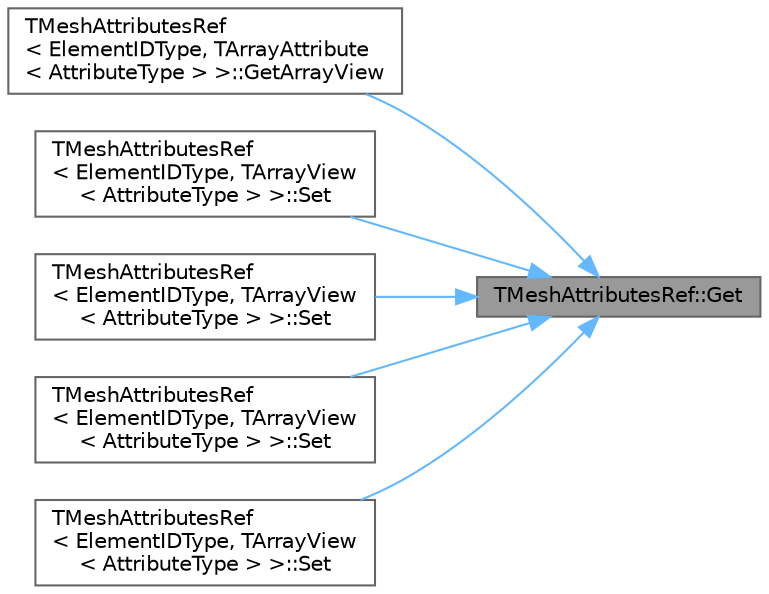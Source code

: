 digraph "TMeshAttributesRef::Get"
{
 // INTERACTIVE_SVG=YES
 // LATEX_PDF_SIZE
  bgcolor="transparent";
  edge [fontname=Helvetica,fontsize=10,labelfontname=Helvetica,labelfontsize=10];
  node [fontname=Helvetica,fontsize=10,shape=box,height=0.2,width=0.4];
  rankdir="RL";
  Node1 [id="Node000001",label="TMeshAttributesRef::Get",height=0.2,width=0.4,color="gray40", fillcolor="grey60", style="filled", fontcolor="black",tooltip="Get the element with the given ID and channel."];
  Node1 -> Node2 [id="edge1_Node000001_Node000002",dir="back",color="steelblue1",style="solid",tooltip=" "];
  Node2 [id="Node000002",label="TMeshAttributesRef\l\< ElementIDType, TArrayAttribute\l\< AttributeType \> \>::GetArrayView",height=0.2,width=0.4,color="grey40", fillcolor="white", style="filled",URL="$d9/d70/classTMeshAttributesRef_3_01ElementIDType_00_01TArrayAttribute_3_01AttributeType_01_4_01_4.html#ac27f594b52efb68e4d78d15f60d073d2",tooltip=" "];
  Node1 -> Node3 [id="edge2_Node000001_Node000003",dir="back",color="steelblue1",style="solid",tooltip=" "];
  Node3 [id="Node000003",label="TMeshAttributesRef\l\< ElementIDType, TArrayView\l\< AttributeType \> \>::Set",height=0.2,width=0.4,color="grey40", fillcolor="white", style="filled",URL="$de/d89/classTMeshAttributesRef_3_01ElementIDType_00_01TArrayView_3_01AttributeType_01_4_01_4.html#a1d536d739b680b12b1a1dad3b5ebb88f",tooltip="Set the element with the given ID and channel to the provided value."];
  Node1 -> Node4 [id="edge3_Node000001_Node000004",dir="back",color="steelblue1",style="solid",tooltip=" "];
  Node4 [id="Node000004",label="TMeshAttributesRef\l\< ElementIDType, TArrayView\l\< AttributeType \> \>::Set",height=0.2,width=0.4,color="grey40", fillcolor="white", style="filled",URL="$de/d89/classTMeshAttributesRef_3_01ElementIDType_00_01TArrayView_3_01AttributeType_01_4_01_4.html#a4c82acd375041445d176de61be452069",tooltip="Set the element with the given ID and index 0 to the provided value."];
  Node1 -> Node5 [id="edge4_Node000001_Node000005",dir="back",color="steelblue1",style="solid",tooltip=" "];
  Node5 [id="Node000005",label="TMeshAttributesRef\l\< ElementIDType, TArrayView\l\< AttributeType \> \>::Set",height=0.2,width=0.4,color="grey40", fillcolor="white", style="filled",URL="$de/d89/classTMeshAttributesRef_3_01ElementIDType_00_01TArrayView_3_01AttributeType_01_4_01_4.html#a71e2ee52d8adbb4ad1c58dd2f260bbe5",tooltip=" "];
  Node1 -> Node6 [id="edge5_Node000001_Node000006",dir="back",color="steelblue1",style="solid",tooltip=" "];
  Node6 [id="Node000006",label="TMeshAttributesRef\l\< ElementIDType, TArrayView\l\< AttributeType \> \>::Set",height=0.2,width=0.4,color="grey40", fillcolor="white", style="filled",URL="$de/d89/classTMeshAttributesRef_3_01ElementIDType_00_01TArrayView_3_01AttributeType_01_4_01_4.html#afc9e4bac9d8d0f38f3f4388219d550c5",tooltip=" "];
}
